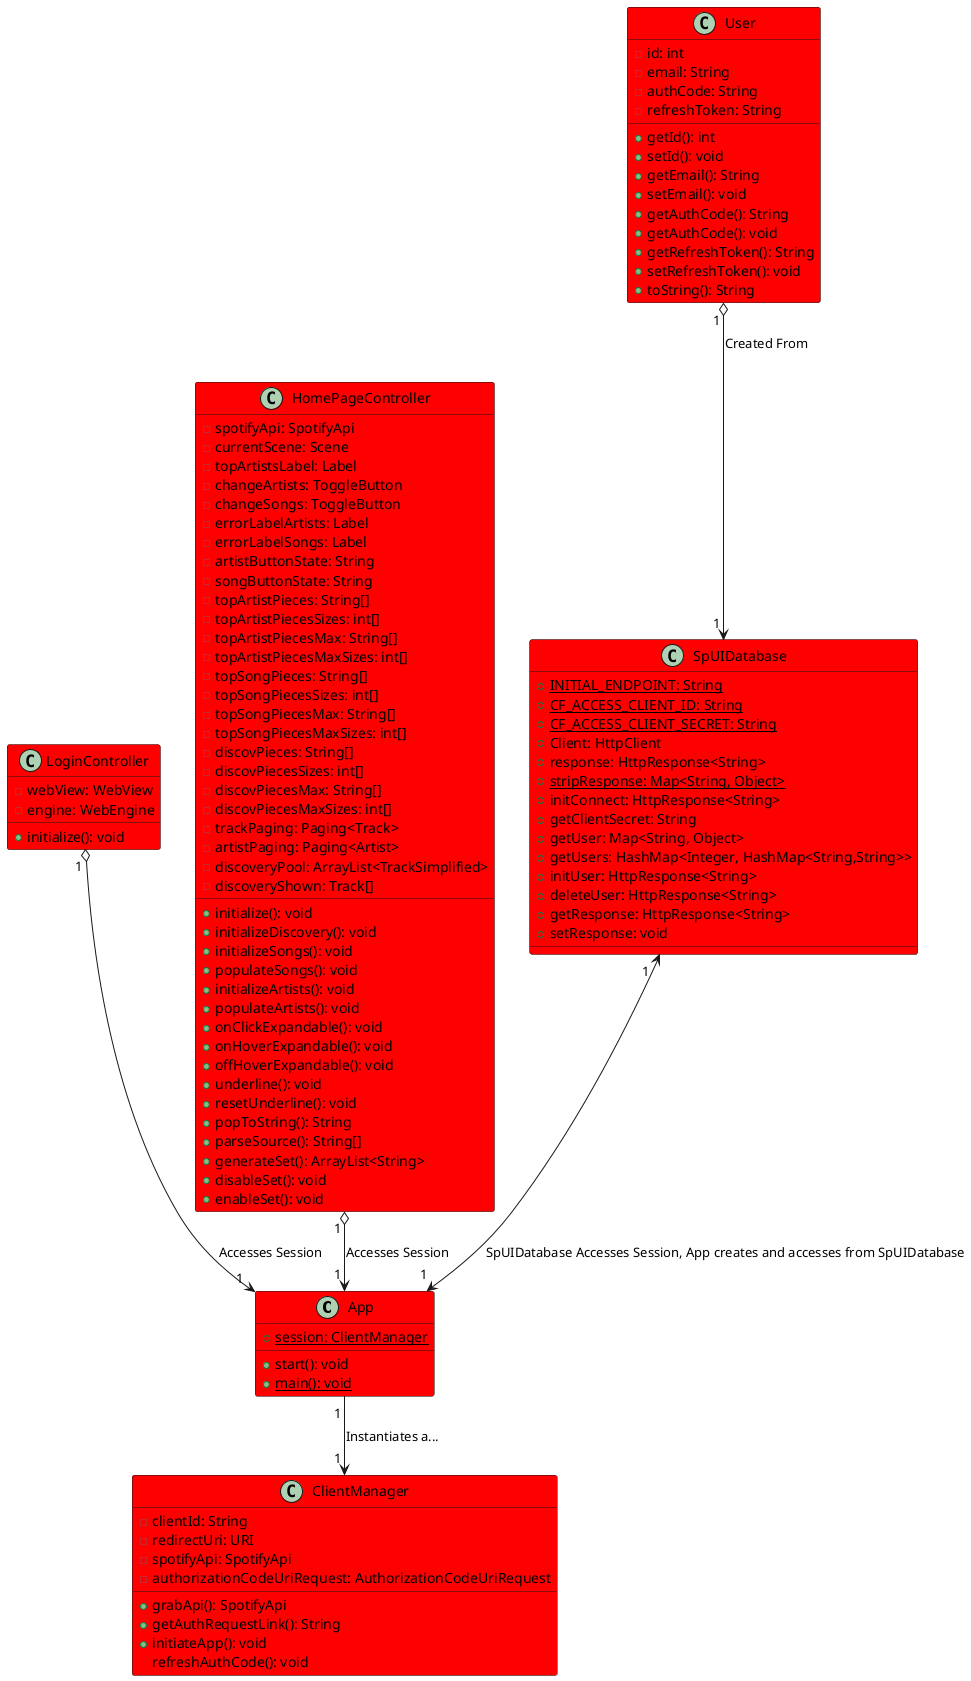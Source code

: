 @startuml
'https://plantuml.com/class-diagram

class App {
+{Static}session: ClientManager
+start(): void
+{Static}main(): void
}
class ClientManager {
-clientId: String
-redirectUri: URI
-spotifyApi: SpotifyApi
-authorizationCodeUriRequest: AuthorizationCodeUriRequest
+grabApi(): SpotifyApi
+getAuthRequestLink(): String
+initiateApp(): void
refreshAuthCode(): void
}
class LoginController {
-webView: WebView
-engine: WebEngine
+initialize(): void
}
class HomePageController {
-spotifyApi: SpotifyApi
-currentScene: Scene
-topArtistsLabel: Label
-changeArtists: ToggleButton
-changeSongs: ToggleButton
-errorLabelArtists: Label
-errorLabelSongs: Label
-artistButtonState: String
-songButtonState: String
-topArtistPieces: String[]
-topArtistPiecesSizes: int[]
-topArtistPiecesMax: String[]
-topArtistPiecesMaxSizes: int[]
-topSongPieces: String[]
-topSongPiecesSizes: int[]
-topSongPiecesMax: String[]
-topSongPiecesMaxSizes: int[]
-discovPieces: String[]
-discovPiecesSizes: int[]
-discovPiecesMax: String[]
-discovPiecesMaxSizes: int[]
-trackPaging: Paging<Track>
-artistPaging: Paging<Artist>
-discoveryPool: ArrayList<TrackSimplified>
-discoveryShown: Track[]
+initialize(): void
+initializeDiscovery(): void
+initializeSongs(): void
+populateSongs(): void
+initializeArtists(): void
+populateArtists(): void
+onClickExpandable(): void
+onHoverExpandable(): void
+offHoverExpandable(): void
+underline(): void
+resetUnderline(): void
+popToString(): String
+parseSource(): String[]
+generateSet(): ArrayList<String>
+disableSet(): void
+enableSet(): void
}
class User {
-id: int
-email: String
-authCode: String
-refreshToken: String
+getId(): int
+setId(): void
+getEmail(): String
+setEmail(): void
+getAuthCode(): String
+getAuthCode(): void
+getRefreshToken(): String
+setRefreshToken(): void
+toString(): String
}
skinparam class {
BackgroundColor red
}
class SpUIDatabase {
+{Static}INITIAL_ENDPOINT: String
+{Static}CF_ACCESS_CLIENT_ID: String
+{Static}CF_ACCESS_CLIENT_SECRET: String
+Client: HttpClient
+response: HttpResponse<String>
+{Static}stripResponse: Map<String, Object>
+initConnect: HttpResponse<String>
+getClientSecret: String
+getUser: Map<String, Object>
+getUsers: HashMap<Integer, HashMap<String,String>>
+initUser: HttpResponse<String>
+deleteUser: HttpResponse<String>
+getResponse: HttpResponse<String>
+setResponse: void
}


App "1 " --> "1 " ClientManager: Instantiates a...
HomePageController "1 " o--> "1 "App : Accesses Session
LoginController "1 " o--> "1 "App: Accesses Session
SpUIDatabase "1  " <--> "1   " App: SpUIDatabase Accesses Session, App creates and accesses from SpUIDatabase
User "1 " o--> "1 " SpUIDatabase: Created From
/'abstract class AbstractList
abstract AbstractCollection
interface List
interface Collection

List <|-- AbstractList
Collection <|-- AbstractCollection

Collection <|- List
AbstractCollection <|- AbstractList
AbstractList <|-- ArrayList

class ArrayList {
Object[] elementData
size()
}

enum TimeUnit {
DAYS
HOURS
MINUTES
}
'/
@enduml